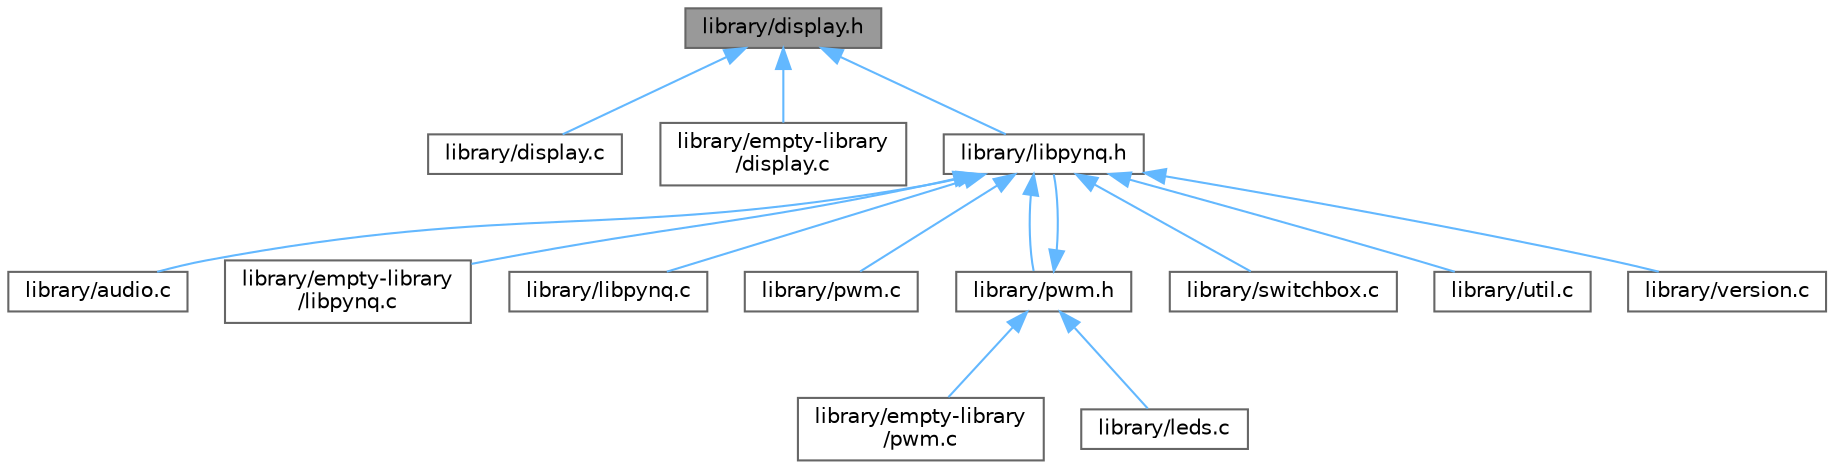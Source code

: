digraph "library/display.h"
{
 // LATEX_PDF_SIZE
  bgcolor="transparent";
  edge [fontname=Helvetica,fontsize=10,labelfontname=Helvetica,labelfontsize=10];
  node [fontname=Helvetica,fontsize=10,shape=box,height=0.2,width=0.4];
  Node1 [id="Node000001",label="library/display.h",height=0.2,width=0.4,color="gray40", fillcolor="grey60", style="filled", fontcolor="black",tooltip=" "];
  Node1 -> Node2 [id="edge1_Node000001_Node000002",dir="back",color="steelblue1",style="solid",tooltip=" "];
  Node2 [id="Node000002",label="library/display.c",height=0.2,width=0.4,color="grey40", fillcolor="white", style="filled",URL="$display_8c.html",tooltip=" "];
  Node1 -> Node3 [id="edge2_Node000001_Node000003",dir="back",color="steelblue1",style="solid",tooltip=" "];
  Node3 [id="Node000003",label="library/empty-library\l/display.c",height=0.2,width=0.4,color="grey40", fillcolor="white", style="filled",URL="$empty-library_2display_8c.html",tooltip=" "];
  Node1 -> Node4 [id="edge3_Node000001_Node000004",dir="back",color="steelblue1",style="solid",tooltip=" "];
  Node4 [id="Node000004",label="library/libpynq.h",height=0.2,width=0.4,color="grey40", fillcolor="white", style="filled",URL="$libpynq_8h.html",tooltip=" "];
  Node4 -> Node5 [id="edge4_Node000004_Node000005",dir="back",color="steelblue1",style="solid",tooltip=" "];
  Node5 [id="Node000005",label="library/audio.c",height=0.2,width=0.4,color="grey40", fillcolor="white", style="filled",URL="$audio_8c.html",tooltip=" "];
  Node4 -> Node6 [id="edge5_Node000004_Node000006",dir="back",color="steelblue1",style="solid",tooltip=" "];
  Node6 [id="Node000006",label="library/empty-library\l/libpynq.c",height=0.2,width=0.4,color="grey40", fillcolor="white", style="filled",URL="$empty-library_2libpynq_8c.html",tooltip=" "];
  Node4 -> Node7 [id="edge6_Node000004_Node000007",dir="back",color="steelblue1",style="solid",tooltip=" "];
  Node7 [id="Node000007",label="library/libpynq.c",height=0.2,width=0.4,color="grey40", fillcolor="white", style="filled",URL="$libpynq_8c.html",tooltip=" "];
  Node4 -> Node8 [id="edge7_Node000004_Node000008",dir="back",color="steelblue1",style="solid",tooltip=" "];
  Node8 [id="Node000008",label="library/pwm.c",height=0.2,width=0.4,color="grey40", fillcolor="white", style="filled",URL="$pwm_8c.html",tooltip=" "];
  Node4 -> Node9 [id="edge8_Node000004_Node000009",dir="back",color="steelblue1",style="solid",tooltip=" "];
  Node9 [id="Node000009",label="library/pwm.h",height=0.2,width=0.4,color="grey40", fillcolor="white", style="filled",URL="$pwm_8h.html",tooltip=" "];
  Node9 -> Node10 [id="edge9_Node000009_Node000010",dir="back",color="steelblue1",style="solid",tooltip=" "];
  Node10 [id="Node000010",label="library/empty-library\l/pwm.c",height=0.2,width=0.4,color="grey40", fillcolor="white", style="filled",URL="$empty-library_2pwm_8c.html",tooltip=" "];
  Node9 -> Node11 [id="edge10_Node000009_Node000011",dir="back",color="steelblue1",style="solid",tooltip=" "];
  Node11 [id="Node000011",label="library/leds.c",height=0.2,width=0.4,color="grey40", fillcolor="white", style="filled",URL="$leds_8c.html",tooltip=" "];
  Node9 -> Node4 [id="edge11_Node000009_Node000004",dir="back",color="steelblue1",style="solid",tooltip=" "];
  Node4 -> Node12 [id="edge12_Node000004_Node000012",dir="back",color="steelblue1",style="solid",tooltip=" "];
  Node12 [id="Node000012",label="library/switchbox.c",height=0.2,width=0.4,color="grey40", fillcolor="white", style="filled",URL="$switchbox_8c.html",tooltip=" "];
  Node4 -> Node13 [id="edge13_Node000004_Node000013",dir="back",color="steelblue1",style="solid",tooltip=" "];
  Node13 [id="Node000013",label="library/util.c",height=0.2,width=0.4,color="grey40", fillcolor="white", style="filled",URL="$util_8c.html",tooltip=" "];
  Node4 -> Node14 [id="edge14_Node000004_Node000014",dir="back",color="steelblue1",style="solid",tooltip=" "];
  Node14 [id="Node000014",label="library/version.c",height=0.2,width=0.4,color="grey40", fillcolor="white", style="filled",URL="$version_8c.html",tooltip=" "];
}
